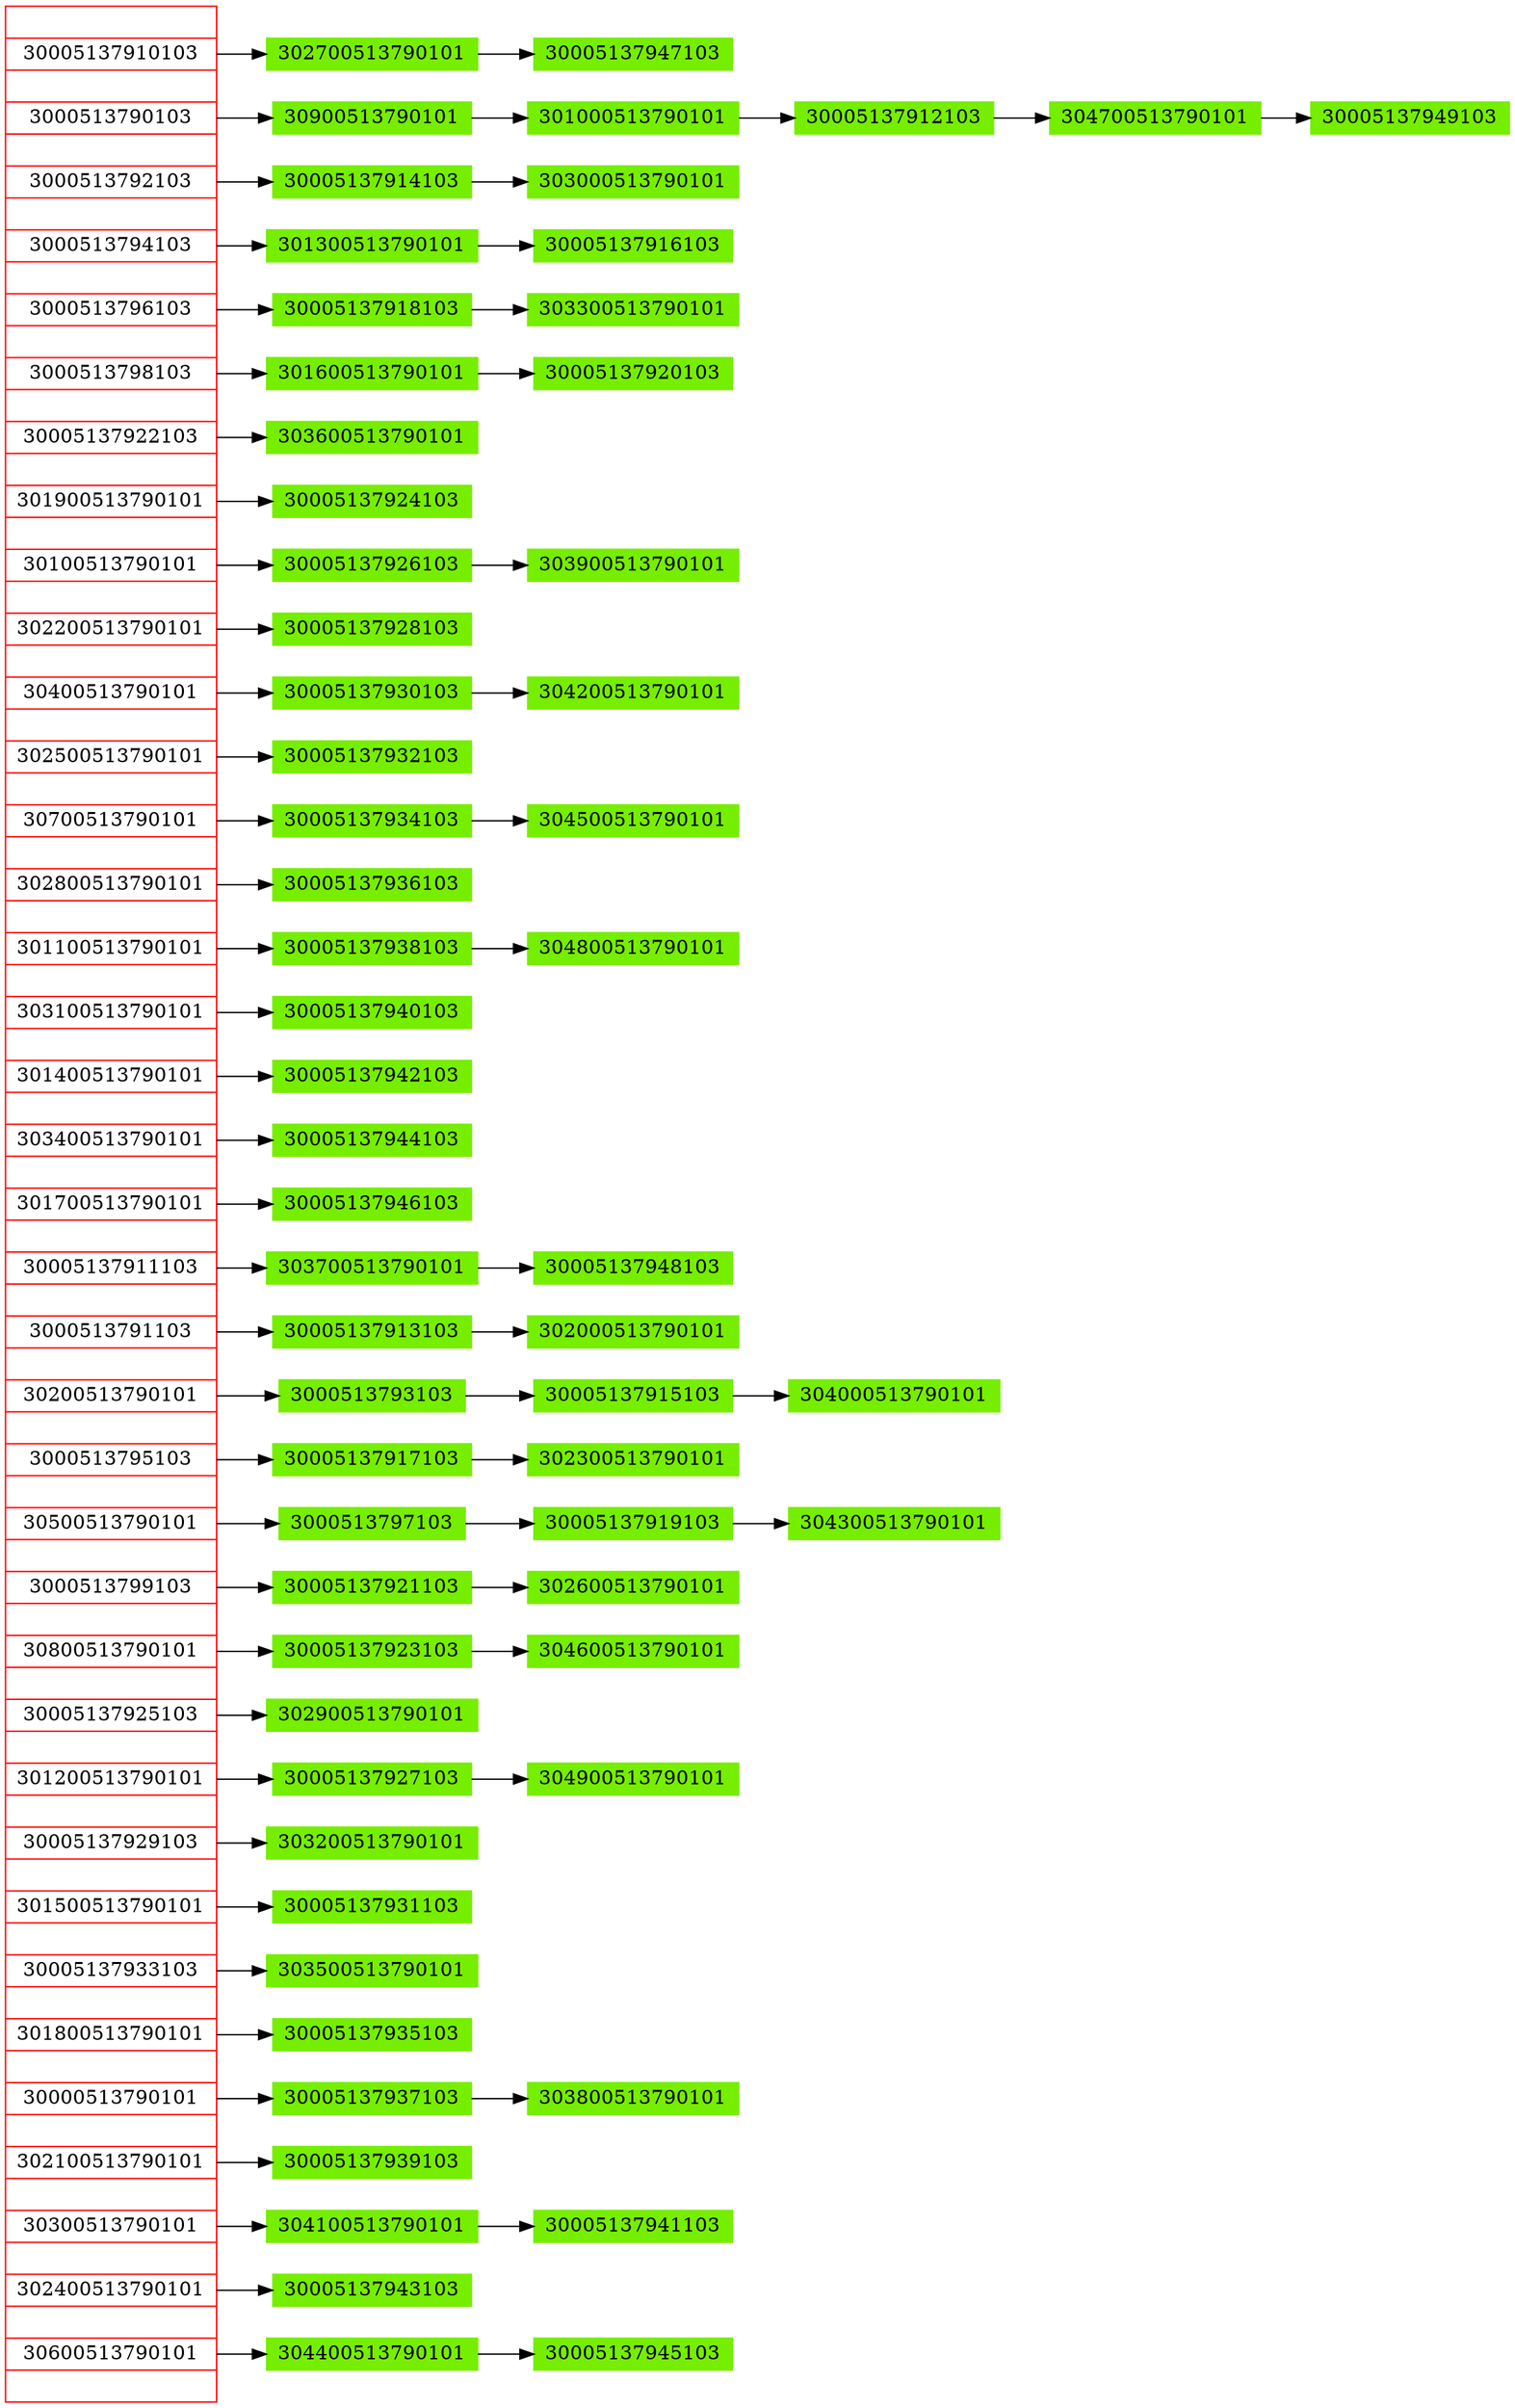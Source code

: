 digraph G {
  nodesep=.05;
  rankdir=LR; 
node[shape=record,color="red"]; 

		//tabla hash 

node0[label = "<f0> |<f1>30005137910103 |<f2> |<f3>3000513790103 |<f4> |<f5>3000513792103 |<f6> |<f7>3000513794103 |<f8> |<f9>3000513796103 |<f10> |<f11>3000513798103 |<f12> |<f13>30005137922103 |<f14> |<f15>301900513790101 |<f16> |<f17>30100513790101 |<f18> |<f19>302200513790101 |<f20> |<f21>30400513790101 |<f22> |<f23>302500513790101 |<f24> |<f25>30700513790101 |<f26> |<f27>302800513790101 |<f28> |<f29>301100513790101 |<f30> |<f31>303100513790101 |<f32> |<f33>301400513790101 |<f34> |<f35>303400513790101 |<f36> |<f37>301700513790101 |<f38> |<f39>30005137911103 |<f40> |<f41>3000513791103 |<f42> |<f43>30200513790101 |<f44> |<f45>3000513795103 |<f46> |<f47>30500513790101 |<f48> |<f49>3000513799103 |<f50> |<f51>30800513790101 |<f52> |<f53>30005137925103 |<f54> |<f55>301200513790101 |<f56> |<f57>30005137929103 |<f58> |<f59>301500513790101 |<f60> |<f61>30005137933103 |<f62> |<f63>301800513790101 |<f64> |<f65>30000513790101 |<f66> |<f67>302100513790101 |<f68> |<f69>30300513790101 |<f70> |<f71>302400513790101 |<f72> |<f73>30600513790101 | ",height=1.5 ];
f1n0[label = "302700513790101" width = 1.5, height=.05, style = filled,color="chartreuse2"];
f1n1[label = "30005137947103" width = 1.5, height=.05, style = filled,color="chartreuse2"];
f3n0[label = "30900513790101" width = 1.5, height=.05, style = filled,color="chartreuse2"];
f3n1[label = "301000513790101" width = 1.5, height=.05, style = filled,color="chartreuse2"];
f3n2[label = "30005137912103" width = 1.5, height=.05, style = filled,color="chartreuse2"];
f3n3[label = "304700513790101" width = 1.5, height=.05, style = filled,color="chartreuse2"];
f3n4[label = "30005137949103" width = 1.5, height=.05, style = filled,color="chartreuse2"];
f5n0[label = "30005137914103" width = 1.5, height=.05, style = filled,color="chartreuse2"];
f5n1[label = "303000513790101" width = 1.5, height=.05, style = filled,color="chartreuse2"];
f7n0[label = "301300513790101" width = 1.5, height=.05, style = filled,color="chartreuse2"];
f7n1[label = "30005137916103" width = 1.5, height=.05, style = filled,color="chartreuse2"];
f9n0[label = "30005137918103" width = 1.5, height=.05, style = filled,color="chartreuse2"];
f9n1[label = "303300513790101" width = 1.5, height=.05, style = filled,color="chartreuse2"];
f11n0[label = "301600513790101" width = 1.5, height=.05, style = filled,color="chartreuse2"];
f11n1[label = "30005137920103" width = 1.5, height=.05, style = filled,color="chartreuse2"];
f13n0[label = "303600513790101" width = 1.5, height=.05, style = filled,color="chartreuse2"];
f15n0[label = "30005137924103" width = 1.5, height=.05, style = filled,color="chartreuse2"];
f17n0[label = "30005137926103" width = 1.5, height=.05, style = filled,color="chartreuse2"];
f17n1[label = "303900513790101" width = 1.5, height=.05, style = filled,color="chartreuse2"];
f19n0[label = "30005137928103" width = 1.5, height=.05, style = filled,color="chartreuse2"];
f21n0[label = "30005137930103" width = 1.5, height=.05, style = filled,color="chartreuse2"];
f21n1[label = "304200513790101" width = 1.5, height=.05, style = filled,color="chartreuse2"];
f23n0[label = "30005137932103" width = 1.5, height=.05, style = filled,color="chartreuse2"];
f25n0[label = "30005137934103" width = 1.5, height=.05, style = filled,color="chartreuse2"];
f25n1[label = "304500513790101" width = 1.5, height=.05, style = filled,color="chartreuse2"];
f27n0[label = "30005137936103" width = 1.5, height=.05, style = filled,color="chartreuse2"];
f29n0[label = "30005137938103" width = 1.5, height=.05, style = filled,color="chartreuse2"];
f29n1[label = "304800513790101" width = 1.5, height=.05, style = filled,color="chartreuse2"];
f31n0[label = "30005137940103" width = 1.5, height=.05, style = filled,color="chartreuse2"];
f33n0[label = "30005137942103" width = 1.5, height=.05, style = filled,color="chartreuse2"];
f35n0[label = "30005137944103" width = 1.5, height=.05, style = filled,color="chartreuse2"];
f37n0[label = "30005137946103" width = 1.5, height=.05, style = filled,color="chartreuse2"];
f39n0[label = "303700513790101" width = 1.5, height=.05, style = filled,color="chartreuse2"];
f39n1[label = "30005137948103" width = 1.5, height=.05, style = filled,color="chartreuse2"];
f41n0[label = "30005137913103" width = 1.5, height=.05, style = filled,color="chartreuse2"];
f41n1[label = "302000513790101" width = 1.5, height=.05, style = filled,color="chartreuse2"];
f43n0[label = "3000513793103" width = 1.5, height=.05, style = filled,color="chartreuse2"];
f43n1[label = "30005137915103" width = 1.5, height=.05, style = filled,color="chartreuse2"];
f43n2[label = "304000513790101" width = 1.5, height=.05, style = filled,color="chartreuse2"];
f45n0[label = "30005137917103" width = 1.5, height=.05, style = filled,color="chartreuse2"];
f45n1[label = "302300513790101" width = 1.5, height=.05, style = filled,color="chartreuse2"];
f47n0[label = "3000513797103" width = 1.5, height=.05, style = filled,color="chartreuse2"];
f47n1[label = "30005137919103" width = 1.5, height=.05, style = filled,color="chartreuse2"];
f47n2[label = "304300513790101" width = 1.5, height=.05, style = filled,color="chartreuse2"];
f49n0[label = "30005137921103" width = 1.5, height=.05, style = filled,color="chartreuse2"];
f49n1[label = "302600513790101" width = 1.5, height=.05, style = filled,color="chartreuse2"];
f51n0[label = "30005137923103" width = 1.5, height=.05, style = filled,color="chartreuse2"];
f51n1[label = "304600513790101" width = 1.5, height=.05, style = filled,color="chartreuse2"];
f53n0[label = "302900513790101" width = 1.5, height=.05, style = filled,color="chartreuse2"];
f55n0[label = "30005137927103" width = 1.5, height=.05, style = filled,color="chartreuse2"];
f55n1[label = "304900513790101" width = 1.5, height=.05, style = filled,color="chartreuse2"];
f57n0[label = "303200513790101" width = 1.5, height=.05, style = filled,color="chartreuse2"];
f59n0[label = "30005137931103" width = 1.5, height=.05, style = filled,color="chartreuse2"];
f61n0[label = "303500513790101" width = 1.5, height=.05, style = filled,color="chartreuse2"];
f63n0[label = "30005137935103" width = 1.5, height=.05, style = filled,color="chartreuse2"];
f65n0[label = "30005137937103" width = 1.5, height=.05, style = filled,color="chartreuse2"];
f65n1[label = "303800513790101" width = 1.5, height=.05, style = filled,color="chartreuse2"];
f67n0[label = "30005137939103" width = 1.5, height=.05, style = filled,color="chartreuse2"];
f69n0[label = "304100513790101" width = 1.5, height=.05, style = filled,color="chartreuse2"];
f69n1[label = "30005137941103" width = 1.5, height=.05, style = filled,color="chartreuse2"];
f71n0[label = "30005137943103" width = 1.5, height=.05, style = filled,color="chartreuse2"];
f73n0[label = "304400513790101" width = 1.5, height=.05, style = filled,color="chartreuse2"];
f73n1[label = "30005137945103" width = 1.5, height=.05, style = filled,color="chartreuse2"];
node0:f1->f1n0->f1n1;
node0:f3->f3n0->f3n1->f3n2->f3n3->f3n4;
node0:f5->f5n0->f5n1;
node0:f7->f7n0->f7n1;
node0:f9->f9n0->f9n1;
node0:f11->f11n0->f11n1;
node0:f13->f13n0;
node0:f15->f15n0;
node0:f17->f17n0->f17n1;
node0:f19->f19n0;
node0:f21->f21n0->f21n1;
node0:f23->f23n0;
node0:f25->f25n0->f25n1;
node0:f27->f27n0;
node0:f29->f29n0->f29n1;
node0:f31->f31n0;
node0:f33->f33n0;
node0:f35->f35n0;
node0:f37->f37n0;
node0:f39->f39n0->f39n1;
node0:f41->f41n0->f41n1;
node0:f43->f43n0->f43n1->f43n2;
node0:f45->f45n0->f45n1;
node0:f47->f47n0->f47n1->f47n2;
node0:f49->f49n0->f49n1;
node0:f51->f51n0->f51n1;
node0:f53->f53n0;
node0:f55->f55n0->f55n1;
node0:f57->f57n0;
node0:f59->f59n0;
node0:f61->f61n0;
node0:f63->f63n0;
node0:f65->f65n0->f65n1;
node0:f67->f67n0;
node0:f69->f69n0->f69n1;
node0:f71->f71n0;
node0:f73->f73n0->f73n1;

}
